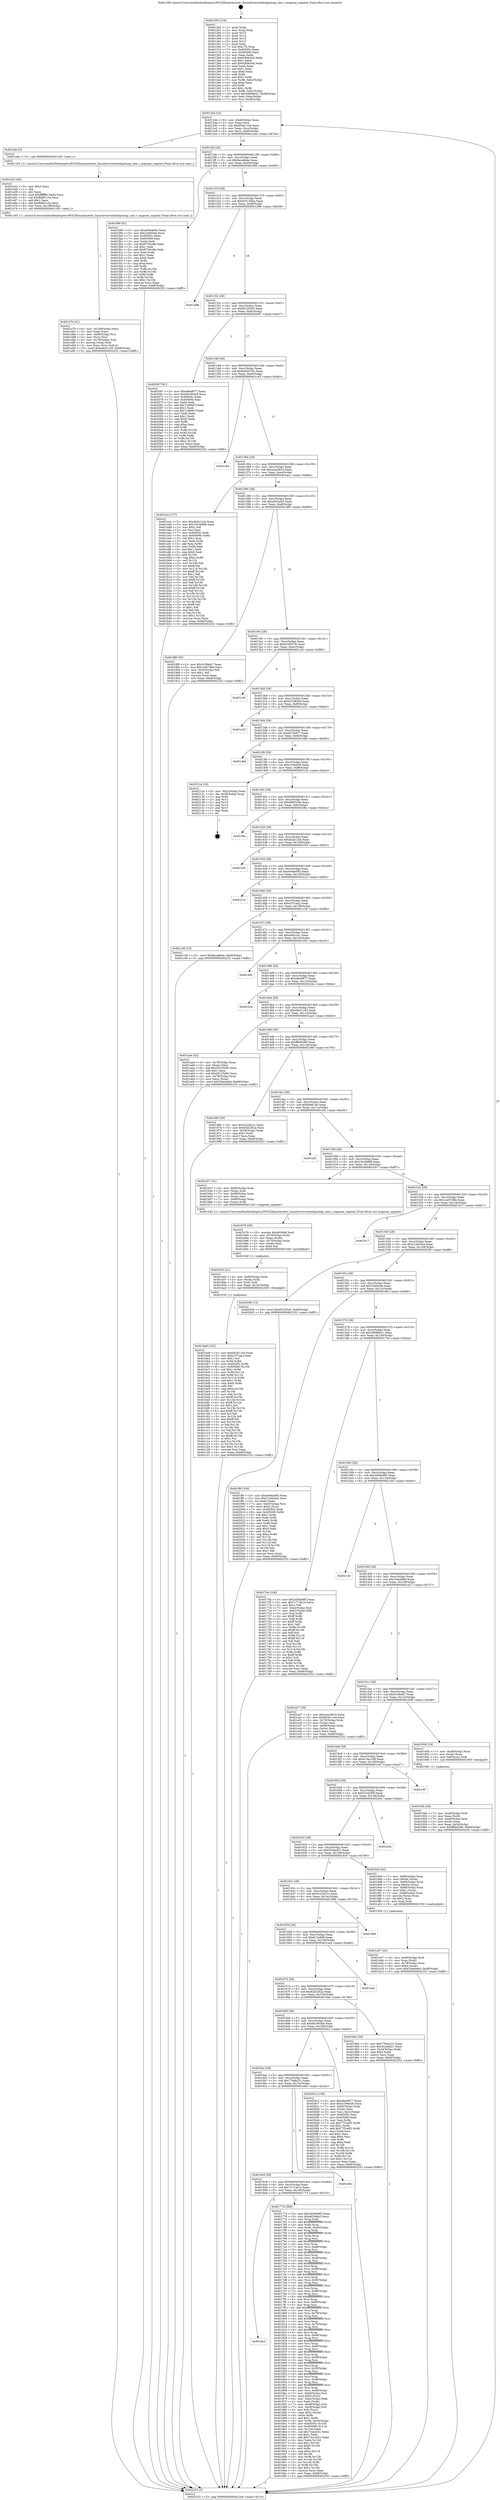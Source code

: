 digraph "0x401260" {
  label = "0x401260 (/mnt/c/Users/mathe/Desktop/tcc/POCII/binaries/extr_linuxdriversmtdchipsmap_ram.c_mapram_unpoint_Final-ollvm.out::main(0))"
  labelloc = "t"
  node[shape=record]

  Entry [label="",width=0.3,height=0.3,shape=circle,fillcolor=black,style=filled]
  "0x4012d4" [label="{
     0x4012d4 [32]\l
     | [instrs]\l
     &nbsp;&nbsp;0x4012d4 \<+6\>: mov -0xb8(%rbp),%eax\l
     &nbsp;&nbsp;0x4012da \<+2\>: mov %eax,%ecx\l
     &nbsp;&nbsp;0x4012dc \<+6\>: sub $0x854e11e9,%ecx\l
     &nbsp;&nbsp;0x4012e2 \<+6\>: mov %eax,-0xcc(%rbp)\l
     &nbsp;&nbsp;0x4012e8 \<+6\>: mov %ecx,-0xd0(%rbp)\l
     &nbsp;&nbsp;0x4012ee \<+6\>: je 0000000000401a4e \<main+0x7ee\>\l
  }"]
  "0x401a4e" [label="{
     0x401a4e [5]\l
     | [instrs]\l
     &nbsp;&nbsp;0x401a4e \<+5\>: call 0000000000401160 \<next_i\>\l
     | [calls]\l
     &nbsp;&nbsp;0x401160 \{1\} (/mnt/c/Users/mathe/Desktop/tcc/POCII/binaries/extr_linuxdriversmtdchipsmap_ram.c_mapram_unpoint_Final-ollvm.out::next_i)\l
  }"]
  "0x4012f4" [label="{
     0x4012f4 [28]\l
     | [instrs]\l
     &nbsp;&nbsp;0x4012f4 \<+5\>: jmp 00000000004012f9 \<main+0x99\>\l
     &nbsp;&nbsp;0x4012f9 \<+6\>: mov -0xcc(%rbp),%eax\l
     &nbsp;&nbsp;0x4012ff \<+5\>: sub $0x8aca8dee,%eax\l
     &nbsp;&nbsp;0x401304 \<+6\>: mov %eax,-0xd4(%rbp)\l
     &nbsp;&nbsp;0x40130a \<+6\>: je 0000000000401f99 \<main+0xd39\>\l
  }"]
  Exit [label="",width=0.3,height=0.3,shape=circle,fillcolor=black,style=filled,peripheries=2]
  "0x401f99" [label="{
     0x401f99 [91]\l
     | [instrs]\l
     &nbsp;&nbsp;0x401f99 \<+5\>: mov $0xe046a093,%eax\l
     &nbsp;&nbsp;0x401f9e \<+5\>: mov $0x234b0cfa,%ecx\l
     &nbsp;&nbsp;0x401fa3 \<+7\>: mov 0x40505c,%edx\l
     &nbsp;&nbsp;0x401faa \<+7\>: mov 0x405060,%esi\l
     &nbsp;&nbsp;0x401fb1 \<+2\>: mov %edx,%edi\l
     &nbsp;&nbsp;0x401fb3 \<+6\>: sub $0x8756cdfe,%edi\l
     &nbsp;&nbsp;0x401fb9 \<+3\>: sub $0x1,%edi\l
     &nbsp;&nbsp;0x401fbc \<+6\>: add $0x8756cdfe,%edi\l
     &nbsp;&nbsp;0x401fc2 \<+3\>: imul %edi,%edx\l
     &nbsp;&nbsp;0x401fc5 \<+3\>: and $0x1,%edx\l
     &nbsp;&nbsp;0x401fc8 \<+3\>: cmp $0x0,%edx\l
     &nbsp;&nbsp;0x401fcb \<+4\>: sete %r8b\l
     &nbsp;&nbsp;0x401fcf \<+3\>: cmp $0xa,%esi\l
     &nbsp;&nbsp;0x401fd2 \<+4\>: setl %r9b\l
     &nbsp;&nbsp;0x401fd6 \<+3\>: mov %r8b,%r10b\l
     &nbsp;&nbsp;0x401fd9 \<+3\>: and %r9b,%r10b\l
     &nbsp;&nbsp;0x401fdc \<+3\>: xor %r9b,%r8b\l
     &nbsp;&nbsp;0x401fdf \<+3\>: or %r8b,%r10b\l
     &nbsp;&nbsp;0x401fe2 \<+4\>: test $0x1,%r10b\l
     &nbsp;&nbsp;0x401fe6 \<+3\>: cmovne %ecx,%eax\l
     &nbsp;&nbsp;0x401fe9 \<+6\>: mov %eax,-0xb8(%rbp)\l
     &nbsp;&nbsp;0x401fef \<+5\>: jmp 0000000000402252 \<main+0xff2\>\l
  }"]
  "0x401310" [label="{
     0x401310 [28]\l
     | [instrs]\l
     &nbsp;&nbsp;0x401310 \<+5\>: jmp 0000000000401315 \<main+0xb5\>\l
     &nbsp;&nbsp;0x401315 \<+6\>: mov -0xcc(%rbp),%eax\l
     &nbsp;&nbsp;0x40131b \<+5\>: sub $0x935140ba,%eax\l
     &nbsp;&nbsp;0x401320 \<+6\>: mov %eax,-0xd8(%rbp)\l
     &nbsp;&nbsp;0x401326 \<+6\>: je 0000000000401d98 \<main+0xb38\>\l
  }"]
  "0x401ba8" [label="{
     0x401ba8 [142]\l
     | [instrs]\l
     &nbsp;&nbsp;0x401ba8 \<+5\>: mov $0xde2b12cb,%eax\l
     &nbsp;&nbsp;0x401bad \<+5\>: mov $0xe1f7caa2,%esi\l
     &nbsp;&nbsp;0x401bb2 \<+2\>: mov $0x1,%cl\l
     &nbsp;&nbsp;0x401bb4 \<+3\>: xor %r8d,%r8d\l
     &nbsp;&nbsp;0x401bb7 \<+8\>: mov 0x40505c,%r9d\l
     &nbsp;&nbsp;0x401bbf \<+8\>: mov 0x405060,%r10d\l
     &nbsp;&nbsp;0x401bc7 \<+4\>: sub $0x1,%r8d\l
     &nbsp;&nbsp;0x401bcb \<+3\>: mov %r9d,%r11d\l
     &nbsp;&nbsp;0x401bce \<+3\>: add %r8d,%r11d\l
     &nbsp;&nbsp;0x401bd1 \<+4\>: imul %r11d,%r9d\l
     &nbsp;&nbsp;0x401bd5 \<+4\>: and $0x1,%r9d\l
     &nbsp;&nbsp;0x401bd9 \<+4\>: cmp $0x0,%r9d\l
     &nbsp;&nbsp;0x401bdd \<+3\>: sete %bl\l
     &nbsp;&nbsp;0x401be0 \<+4\>: cmp $0xa,%r10d\l
     &nbsp;&nbsp;0x401be4 \<+4\>: setl %r14b\l
     &nbsp;&nbsp;0x401be8 \<+3\>: mov %bl,%r15b\l
     &nbsp;&nbsp;0x401beb \<+4\>: xor $0xff,%r15b\l
     &nbsp;&nbsp;0x401bef \<+3\>: mov %r14b,%r12b\l
     &nbsp;&nbsp;0x401bf2 \<+4\>: xor $0xff,%r12b\l
     &nbsp;&nbsp;0x401bf6 \<+3\>: xor $0x1,%cl\l
     &nbsp;&nbsp;0x401bf9 \<+3\>: mov %r15b,%r13b\l
     &nbsp;&nbsp;0x401bfc \<+4\>: and $0xff,%r13b\l
     &nbsp;&nbsp;0x401c00 \<+2\>: and %cl,%bl\l
     &nbsp;&nbsp;0x401c02 \<+3\>: mov %r12b,%dl\l
     &nbsp;&nbsp;0x401c05 \<+3\>: and $0xff,%dl\l
     &nbsp;&nbsp;0x401c08 \<+3\>: and %cl,%r14b\l
     &nbsp;&nbsp;0x401c0b \<+3\>: or %bl,%r13b\l
     &nbsp;&nbsp;0x401c0e \<+3\>: or %r14b,%dl\l
     &nbsp;&nbsp;0x401c11 \<+3\>: xor %dl,%r13b\l
     &nbsp;&nbsp;0x401c14 \<+3\>: or %r12b,%r15b\l
     &nbsp;&nbsp;0x401c17 \<+4\>: xor $0xff,%r15b\l
     &nbsp;&nbsp;0x401c1b \<+3\>: or $0x1,%cl\l
     &nbsp;&nbsp;0x401c1e \<+3\>: and %cl,%r15b\l
     &nbsp;&nbsp;0x401c21 \<+3\>: or %r15b,%r13b\l
     &nbsp;&nbsp;0x401c24 \<+4\>: test $0x1,%r13b\l
     &nbsp;&nbsp;0x401c28 \<+3\>: cmovne %esi,%eax\l
     &nbsp;&nbsp;0x401c2b \<+6\>: mov %eax,-0xb8(%rbp)\l
     &nbsp;&nbsp;0x401c31 \<+5\>: jmp 0000000000402252 \<main+0xff2\>\l
  }"]
  "0x401d98" [label="{
     0x401d98\l
  }", style=dashed]
  "0x40132c" [label="{
     0x40132c [28]\l
     | [instrs]\l
     &nbsp;&nbsp;0x40132c \<+5\>: jmp 0000000000401331 \<main+0xd1\>\l
     &nbsp;&nbsp;0x401331 \<+6\>: mov -0xcc(%rbp),%eax\l
     &nbsp;&nbsp;0x401337 \<+5\>: sub $0x951f25e5,%eax\l
     &nbsp;&nbsp;0x40133c \<+6\>: mov %eax,-0xdc(%rbp)\l
     &nbsp;&nbsp;0x401342 \<+6\>: je 0000000000402067 \<main+0xe07\>\l
  }"]
  "0x401b93" [label="{
     0x401b93 [21]\l
     | [instrs]\l
     &nbsp;&nbsp;0x401b93 \<+4\>: mov -0x80(%rbp),%rdx\l
     &nbsp;&nbsp;0x401b97 \<+3\>: mov (%rdx),%rdx\l
     &nbsp;&nbsp;0x401b9a \<+3\>: mov %rdx,%rdi\l
     &nbsp;&nbsp;0x401b9d \<+6\>: mov %eax,-0x16c(%rbp)\l
     &nbsp;&nbsp;0x401ba3 \<+5\>: call 0000000000401030 \<free@plt\>\l
     | [calls]\l
     &nbsp;&nbsp;0x401030 \{1\} (unknown)\l
  }"]
  "0x402067" [label="{
     0x402067 [91]\l
     | [instrs]\l
     &nbsp;&nbsp;0x402067 \<+5\>: mov $0xe8e4f677,%eax\l
     &nbsp;&nbsp;0x40206c \<+5\>: mov $0x6d1963e9,%ecx\l
     &nbsp;&nbsp;0x402071 \<+7\>: mov 0x40505c,%edx\l
     &nbsp;&nbsp;0x402078 \<+7\>: mov 0x405060,%esi\l
     &nbsp;&nbsp;0x40207f \<+2\>: mov %edx,%edi\l
     &nbsp;&nbsp;0x402081 \<+6\>: add $0x1296f47f,%edi\l
     &nbsp;&nbsp;0x402087 \<+3\>: sub $0x1,%edi\l
     &nbsp;&nbsp;0x40208a \<+6\>: sub $0x1296f47f,%edi\l
     &nbsp;&nbsp;0x402090 \<+3\>: imul %edi,%edx\l
     &nbsp;&nbsp;0x402093 \<+3\>: and $0x1,%edx\l
     &nbsp;&nbsp;0x402096 \<+3\>: cmp $0x0,%edx\l
     &nbsp;&nbsp;0x402099 \<+4\>: sete %r8b\l
     &nbsp;&nbsp;0x40209d \<+3\>: cmp $0xa,%esi\l
     &nbsp;&nbsp;0x4020a0 \<+4\>: setl %r9b\l
     &nbsp;&nbsp;0x4020a4 \<+3\>: mov %r8b,%r10b\l
     &nbsp;&nbsp;0x4020a7 \<+3\>: and %r9b,%r10b\l
     &nbsp;&nbsp;0x4020aa \<+3\>: xor %r9b,%r8b\l
     &nbsp;&nbsp;0x4020ad \<+3\>: or %r8b,%r10b\l
     &nbsp;&nbsp;0x4020b0 \<+4\>: test $0x1,%r10b\l
     &nbsp;&nbsp;0x4020b4 \<+3\>: cmovne %ecx,%eax\l
     &nbsp;&nbsp;0x4020b7 \<+6\>: mov %eax,-0xb8(%rbp)\l
     &nbsp;&nbsp;0x4020bd \<+5\>: jmp 0000000000402252 \<main+0xff2\>\l
  }"]
  "0x401348" [label="{
     0x401348 [28]\l
     | [instrs]\l
     &nbsp;&nbsp;0x401348 \<+5\>: jmp 000000000040134d \<main+0xed\>\l
     &nbsp;&nbsp;0x40134d \<+6\>: mov -0xcc(%rbp),%eax\l
     &nbsp;&nbsp;0x401353 \<+5\>: sub $0x9a5057bc,%eax\l
     &nbsp;&nbsp;0x401358 \<+6\>: mov %eax,-0xe0(%rbp)\l
     &nbsp;&nbsp;0x40135e \<+6\>: je 0000000000401c45 \<main+0x9e5\>\l
  }"]
  "0x401b76" [label="{
     0x401b76 [29]\l
     | [instrs]\l
     &nbsp;&nbsp;0x401b76 \<+10\>: movabs $0x4030d6,%rdi\l
     &nbsp;&nbsp;0x401b80 \<+4\>: mov -0x70(%rbp),%rdx\l
     &nbsp;&nbsp;0x401b84 \<+2\>: mov %eax,(%rdx)\l
     &nbsp;&nbsp;0x401b86 \<+4\>: mov -0x70(%rbp),%rdx\l
     &nbsp;&nbsp;0x401b8a \<+2\>: mov (%rdx),%esi\l
     &nbsp;&nbsp;0x401b8c \<+2\>: mov $0x0,%al\l
     &nbsp;&nbsp;0x401b8e \<+5\>: call 0000000000401040 \<printf@plt\>\l
     | [calls]\l
     &nbsp;&nbsp;0x401040 \{1\} (unknown)\l
  }"]
  "0x401c45" [label="{
     0x401c45\l
  }", style=dashed]
  "0x401364" [label="{
     0x401364 [28]\l
     | [instrs]\l
     &nbsp;&nbsp;0x401364 \<+5\>: jmp 0000000000401369 \<main+0x109\>\l
     &nbsp;&nbsp;0x401369 \<+6\>: mov -0xcc(%rbp),%eax\l
     &nbsp;&nbsp;0x40136f \<+5\>: sub $0xacaa3624,%eax\l
     &nbsp;&nbsp;0x401374 \<+6\>: mov %eax,-0xe4(%rbp)\l
     &nbsp;&nbsp;0x40137a \<+6\>: je 0000000000401ace \<main+0x86e\>\l
  }"]
  "0x401a7b" [label="{
     0x401a7b [41]\l
     | [instrs]\l
     &nbsp;&nbsp;0x401a7b \<+6\>: mov -0x168(%rbp),%ecx\l
     &nbsp;&nbsp;0x401a81 \<+3\>: imul %eax,%ecx\l
     &nbsp;&nbsp;0x401a84 \<+4\>: mov -0x80(%rbp),%rsi\l
     &nbsp;&nbsp;0x401a88 \<+3\>: mov (%rsi),%rsi\l
     &nbsp;&nbsp;0x401a8b \<+4\>: mov -0x78(%rbp),%rdi\l
     &nbsp;&nbsp;0x401a8f \<+3\>: movslq (%rdi),%rdi\l
     &nbsp;&nbsp;0x401a92 \<+3\>: mov %ecx,(%rsi,%rdi,4)\l
     &nbsp;&nbsp;0x401a95 \<+10\>: movl $0xe9e51165,-0xb8(%rbp)\l
     &nbsp;&nbsp;0x401a9f \<+5\>: jmp 0000000000402252 \<main+0xff2\>\l
  }"]
  "0x401ace" [label="{
     0x401ace [137]\l
     | [instrs]\l
     &nbsp;&nbsp;0x401ace \<+5\>: mov $0xde2b12cb,%eax\l
     &nbsp;&nbsp;0x401ad3 \<+5\>: mov $0x19c36688,%ecx\l
     &nbsp;&nbsp;0x401ad8 \<+2\>: mov $0x1,%dl\l
     &nbsp;&nbsp;0x401ada \<+2\>: xor %esi,%esi\l
     &nbsp;&nbsp;0x401adc \<+7\>: mov 0x40505c,%edi\l
     &nbsp;&nbsp;0x401ae3 \<+8\>: mov 0x405060,%r8d\l
     &nbsp;&nbsp;0x401aeb \<+3\>: sub $0x1,%esi\l
     &nbsp;&nbsp;0x401aee \<+3\>: mov %edi,%r9d\l
     &nbsp;&nbsp;0x401af1 \<+3\>: add %esi,%r9d\l
     &nbsp;&nbsp;0x401af4 \<+4\>: imul %r9d,%edi\l
     &nbsp;&nbsp;0x401af8 \<+3\>: and $0x1,%edi\l
     &nbsp;&nbsp;0x401afb \<+3\>: cmp $0x0,%edi\l
     &nbsp;&nbsp;0x401afe \<+4\>: sete %r10b\l
     &nbsp;&nbsp;0x401b02 \<+4\>: cmp $0xa,%r8d\l
     &nbsp;&nbsp;0x401b06 \<+4\>: setl %r11b\l
     &nbsp;&nbsp;0x401b0a \<+3\>: mov %r10b,%bl\l
     &nbsp;&nbsp;0x401b0d \<+3\>: xor $0xff,%bl\l
     &nbsp;&nbsp;0x401b10 \<+3\>: mov %r11b,%r14b\l
     &nbsp;&nbsp;0x401b13 \<+4\>: xor $0xff,%r14b\l
     &nbsp;&nbsp;0x401b17 \<+3\>: xor $0x1,%dl\l
     &nbsp;&nbsp;0x401b1a \<+3\>: mov %bl,%r15b\l
     &nbsp;&nbsp;0x401b1d \<+4\>: and $0xff,%r15b\l
     &nbsp;&nbsp;0x401b21 \<+3\>: and %dl,%r10b\l
     &nbsp;&nbsp;0x401b24 \<+3\>: mov %r14b,%r12b\l
     &nbsp;&nbsp;0x401b27 \<+4\>: and $0xff,%r12b\l
     &nbsp;&nbsp;0x401b2b \<+3\>: and %dl,%r11b\l
     &nbsp;&nbsp;0x401b2e \<+3\>: or %r10b,%r15b\l
     &nbsp;&nbsp;0x401b31 \<+3\>: or %r11b,%r12b\l
     &nbsp;&nbsp;0x401b34 \<+3\>: xor %r12b,%r15b\l
     &nbsp;&nbsp;0x401b37 \<+3\>: or %r14b,%bl\l
     &nbsp;&nbsp;0x401b3a \<+3\>: xor $0xff,%bl\l
     &nbsp;&nbsp;0x401b3d \<+3\>: or $0x1,%dl\l
     &nbsp;&nbsp;0x401b40 \<+2\>: and %dl,%bl\l
     &nbsp;&nbsp;0x401b42 \<+3\>: or %bl,%r15b\l
     &nbsp;&nbsp;0x401b45 \<+4\>: test $0x1,%r15b\l
     &nbsp;&nbsp;0x401b49 \<+3\>: cmovne %ecx,%eax\l
     &nbsp;&nbsp;0x401b4c \<+6\>: mov %eax,-0xb8(%rbp)\l
     &nbsp;&nbsp;0x401b52 \<+5\>: jmp 0000000000402252 \<main+0xff2\>\l
  }"]
  "0x401380" [label="{
     0x401380 [28]\l
     | [instrs]\l
     &nbsp;&nbsp;0x401380 \<+5\>: jmp 0000000000401385 \<main+0x125\>\l
     &nbsp;&nbsp;0x401385 \<+6\>: mov -0xcc(%rbp),%eax\l
     &nbsp;&nbsp;0x40138b \<+5\>: sub $0xad33afa3,%eax\l
     &nbsp;&nbsp;0x401390 \<+6\>: mov %eax,-0xe8(%rbp)\l
     &nbsp;&nbsp;0x401396 \<+6\>: je 00000000004018f9 \<main+0x699\>\l
  }"]
  "0x401a53" [label="{
     0x401a53 [40]\l
     | [instrs]\l
     &nbsp;&nbsp;0x401a53 \<+5\>: mov $0x2,%ecx\l
     &nbsp;&nbsp;0x401a58 \<+1\>: cltd\l
     &nbsp;&nbsp;0x401a59 \<+2\>: idiv %ecx\l
     &nbsp;&nbsp;0x401a5b \<+6\>: imul $0xfffffffe,%edx,%ecx\l
     &nbsp;&nbsp;0x401a61 \<+6\>: sub $0xfb891c3a,%ecx\l
     &nbsp;&nbsp;0x401a67 \<+3\>: add $0x1,%ecx\l
     &nbsp;&nbsp;0x401a6a \<+6\>: add $0xfb891c3a,%ecx\l
     &nbsp;&nbsp;0x401a70 \<+6\>: mov %ecx,-0x168(%rbp)\l
     &nbsp;&nbsp;0x401a76 \<+5\>: call 0000000000401160 \<next_i\>\l
     | [calls]\l
     &nbsp;&nbsp;0x401160 \{1\} (/mnt/c/Users/mathe/Desktop/tcc/POCII/binaries/extr_linuxdriversmtdchipsmap_ram.c_mapram_unpoint_Final-ollvm.out::next_i)\l
  }"]
  "0x4018f9" [label="{
     0x4018f9 [30]\l
     | [instrs]\l
     &nbsp;&nbsp;0x4018f9 \<+5\>: mov $0x3c36efe7,%eax\l
     &nbsp;&nbsp;0x4018fe \<+5\>: mov $0x1cd57d8a,%ecx\l
     &nbsp;&nbsp;0x401903 \<+3\>: mov -0x35(%rbp),%dl\l
     &nbsp;&nbsp;0x401906 \<+3\>: test $0x1,%dl\l
     &nbsp;&nbsp;0x401909 \<+3\>: cmovne %ecx,%eax\l
     &nbsp;&nbsp;0x40190c \<+6\>: mov %eax,-0xb8(%rbp)\l
     &nbsp;&nbsp;0x401912 \<+5\>: jmp 0000000000402252 \<main+0xff2\>\l
  }"]
  "0x40139c" [label="{
     0x40139c [28]\l
     | [instrs]\l
     &nbsp;&nbsp;0x40139c \<+5\>: jmp 00000000004013a1 \<main+0x141\>\l
     &nbsp;&nbsp;0x4013a1 \<+6\>: mov -0xcc(%rbp),%eax\l
     &nbsp;&nbsp;0x4013a7 \<+5\>: sub $0xb2d501f5,%eax\l
     &nbsp;&nbsp;0x4013ac \<+6\>: mov %eax,-0xec(%rbp)\l
     &nbsp;&nbsp;0x4013b2 \<+6\>: je 00000000004021e5 \<main+0xf85\>\l
  }"]
  "0x401a07" [label="{
     0x401a07 [32]\l
     | [instrs]\l
     &nbsp;&nbsp;0x401a07 \<+4\>: mov -0x80(%rbp),%rdi\l
     &nbsp;&nbsp;0x401a0b \<+3\>: mov %rax,(%rdi)\l
     &nbsp;&nbsp;0x401a0e \<+4\>: mov -0x78(%rbp),%rax\l
     &nbsp;&nbsp;0x401a12 \<+6\>: movl $0x0,(%rax)\l
     &nbsp;&nbsp;0x401a18 \<+10\>: movl $0x33eede6d,-0xb8(%rbp)\l
     &nbsp;&nbsp;0x401a22 \<+5\>: jmp 0000000000402252 \<main+0xff2\>\l
  }"]
  "0x4021e5" [label="{
     0x4021e5\l
  }", style=dashed]
  "0x4013b8" [label="{
     0x4013b8 [28]\l
     | [instrs]\l
     &nbsp;&nbsp;0x4013b8 \<+5\>: jmp 00000000004013bd \<main+0x15d\>\l
     &nbsp;&nbsp;0x4013bd \<+6\>: mov -0xcc(%rbp),%eax\l
     &nbsp;&nbsp;0x4013c3 \<+5\>: sub $0xb31963e9,%eax\l
     &nbsp;&nbsp;0x4013c8 \<+6\>: mov %eax,-0xf0(%rbp)\l
     &nbsp;&nbsp;0x4013ce \<+6\>: je 0000000000401e33 \<main+0xbd3\>\l
  }"]
  "0x40194b" [label="{
     0x40194b [36]\l
     | [instrs]\l
     &nbsp;&nbsp;0x40194b \<+7\>: mov -0xa0(%rbp),%rdi\l
     &nbsp;&nbsp;0x401952 \<+2\>: mov %eax,(%rdi)\l
     &nbsp;&nbsp;0x401954 \<+7\>: mov -0xa0(%rbp),%rdi\l
     &nbsp;&nbsp;0x40195b \<+2\>: mov (%rdi),%eax\l
     &nbsp;&nbsp;0x40195d \<+3\>: mov %eax,-0x34(%rbp)\l
     &nbsp;&nbsp;0x401960 \<+10\>: movl $0xffbb6280,-0xb8(%rbp)\l
     &nbsp;&nbsp;0x40196a \<+5\>: jmp 0000000000402252 \<main+0xff2\>\l
  }"]
  "0x401e33" [label="{
     0x401e33\l
  }", style=dashed]
  "0x4013d4" [label="{
     0x4013d4 [28]\l
     | [instrs]\l
     &nbsp;&nbsp;0x4013d4 \<+5\>: jmp 00000000004013d9 \<main+0x179\>\l
     &nbsp;&nbsp;0x4013d9 \<+6\>: mov -0xcc(%rbp),%eax\l
     &nbsp;&nbsp;0x4013df \<+5\>: sub $0xbf12b917,%eax\l
     &nbsp;&nbsp;0x4013e4 \<+6\>: mov %eax,-0xf4(%rbp)\l
     &nbsp;&nbsp;0x4013ea \<+6\>: je 0000000000401db6 \<main+0xb56\>\l
  }"]
  "0x4016e4" [label="{
     0x4016e4\l
  }", style=dashed]
  "0x401db6" [label="{
     0x401db6\l
  }", style=dashed]
  "0x4013f0" [label="{
     0x4013f0 [28]\l
     | [instrs]\l
     &nbsp;&nbsp;0x4013f0 \<+5\>: jmp 00000000004013f5 \<main+0x195\>\l
     &nbsp;&nbsp;0x4013f5 \<+6\>: mov -0xcc(%rbp),%eax\l
     &nbsp;&nbsp;0x4013fb \<+5\>: sub $0xcc39e436,%eax\l
     &nbsp;&nbsp;0x401400 \<+6\>: mov %eax,-0xf8(%rbp)\l
     &nbsp;&nbsp;0x401406 \<+6\>: je 000000000040212e \<main+0xece\>\l
  }"]
  "0x401774" [label="{
     0x401774 [389]\l
     | [instrs]\l
     &nbsp;&nbsp;0x401774 \<+5\>: mov $0x2d38a995,%eax\l
     &nbsp;&nbsp;0x401779 \<+5\>: mov $0xad33afa3,%ecx\l
     &nbsp;&nbsp;0x40177e \<+3\>: mov %rsp,%rdx\l
     &nbsp;&nbsp;0x401781 \<+4\>: add $0xfffffffffffffff0,%rdx\l
     &nbsp;&nbsp;0x401785 \<+3\>: mov %rdx,%rsp\l
     &nbsp;&nbsp;0x401788 \<+7\>: mov %rdx,-0xb0(%rbp)\l
     &nbsp;&nbsp;0x40178f \<+3\>: mov %rsp,%rdx\l
     &nbsp;&nbsp;0x401792 \<+4\>: add $0xfffffffffffffff0,%rdx\l
     &nbsp;&nbsp;0x401796 \<+3\>: mov %rdx,%rsp\l
     &nbsp;&nbsp;0x401799 \<+3\>: mov %rsp,%rsi\l
     &nbsp;&nbsp;0x40179c \<+4\>: add $0xfffffffffffffff0,%rsi\l
     &nbsp;&nbsp;0x4017a0 \<+3\>: mov %rsi,%rsp\l
     &nbsp;&nbsp;0x4017a3 \<+7\>: mov %rsi,-0xa8(%rbp)\l
     &nbsp;&nbsp;0x4017aa \<+3\>: mov %rsp,%rsi\l
     &nbsp;&nbsp;0x4017ad \<+4\>: add $0xfffffffffffffff0,%rsi\l
     &nbsp;&nbsp;0x4017b1 \<+3\>: mov %rsi,%rsp\l
     &nbsp;&nbsp;0x4017b4 \<+7\>: mov %rsi,-0xa0(%rbp)\l
     &nbsp;&nbsp;0x4017bb \<+3\>: mov %rsp,%rsi\l
     &nbsp;&nbsp;0x4017be \<+4\>: add $0xfffffffffffffff0,%rsi\l
     &nbsp;&nbsp;0x4017c2 \<+3\>: mov %rsi,%rsp\l
     &nbsp;&nbsp;0x4017c5 \<+7\>: mov %rsi,-0x98(%rbp)\l
     &nbsp;&nbsp;0x4017cc \<+3\>: mov %rsp,%rsi\l
     &nbsp;&nbsp;0x4017cf \<+4\>: add $0xfffffffffffffff0,%rsi\l
     &nbsp;&nbsp;0x4017d3 \<+3\>: mov %rsi,%rsp\l
     &nbsp;&nbsp;0x4017d6 \<+7\>: mov %rsi,-0x90(%rbp)\l
     &nbsp;&nbsp;0x4017dd \<+3\>: mov %rsp,%rsi\l
     &nbsp;&nbsp;0x4017e0 \<+4\>: add $0xfffffffffffffff0,%rsi\l
     &nbsp;&nbsp;0x4017e4 \<+3\>: mov %rsi,%rsp\l
     &nbsp;&nbsp;0x4017e7 \<+7\>: mov %rsi,-0x88(%rbp)\l
     &nbsp;&nbsp;0x4017ee \<+3\>: mov %rsp,%rsi\l
     &nbsp;&nbsp;0x4017f1 \<+4\>: add $0xfffffffffffffff0,%rsi\l
     &nbsp;&nbsp;0x4017f5 \<+3\>: mov %rsi,%rsp\l
     &nbsp;&nbsp;0x4017f8 \<+4\>: mov %rsi,-0x80(%rbp)\l
     &nbsp;&nbsp;0x4017fc \<+3\>: mov %rsp,%rsi\l
     &nbsp;&nbsp;0x4017ff \<+4\>: add $0xfffffffffffffff0,%rsi\l
     &nbsp;&nbsp;0x401803 \<+3\>: mov %rsi,%rsp\l
     &nbsp;&nbsp;0x401806 \<+4\>: mov %rsi,-0x78(%rbp)\l
     &nbsp;&nbsp;0x40180a \<+3\>: mov %rsp,%rsi\l
     &nbsp;&nbsp;0x40180d \<+4\>: add $0xfffffffffffffff0,%rsi\l
     &nbsp;&nbsp;0x401811 \<+3\>: mov %rsi,%rsp\l
     &nbsp;&nbsp;0x401814 \<+4\>: mov %rsi,-0x70(%rbp)\l
     &nbsp;&nbsp;0x401818 \<+3\>: mov %rsp,%rsi\l
     &nbsp;&nbsp;0x40181b \<+4\>: add $0xfffffffffffffff0,%rsi\l
     &nbsp;&nbsp;0x40181f \<+3\>: mov %rsi,%rsp\l
     &nbsp;&nbsp;0x401822 \<+4\>: mov %rsi,-0x68(%rbp)\l
     &nbsp;&nbsp;0x401826 \<+3\>: mov %rsp,%rsi\l
     &nbsp;&nbsp;0x401829 \<+4\>: add $0xfffffffffffffff0,%rsi\l
     &nbsp;&nbsp;0x40182d \<+3\>: mov %rsi,%rsp\l
     &nbsp;&nbsp;0x401830 \<+4\>: mov %rsi,-0x60(%rbp)\l
     &nbsp;&nbsp;0x401834 \<+3\>: mov %rsp,%rsi\l
     &nbsp;&nbsp;0x401837 \<+4\>: add $0xfffffffffffffff0,%rsi\l
     &nbsp;&nbsp;0x40183b \<+3\>: mov %rsi,%rsp\l
     &nbsp;&nbsp;0x40183e \<+4\>: mov %rsi,-0x58(%rbp)\l
     &nbsp;&nbsp;0x401842 \<+3\>: mov %rsp,%rsi\l
     &nbsp;&nbsp;0x401845 \<+4\>: add $0xfffffffffffffff0,%rsi\l
     &nbsp;&nbsp;0x401849 \<+3\>: mov %rsi,%rsp\l
     &nbsp;&nbsp;0x40184c \<+4\>: mov %rsi,-0x50(%rbp)\l
     &nbsp;&nbsp;0x401850 \<+3\>: mov %rsp,%rsi\l
     &nbsp;&nbsp;0x401853 \<+4\>: add $0xfffffffffffffff0,%rsi\l
     &nbsp;&nbsp;0x401857 \<+3\>: mov %rsi,%rsp\l
     &nbsp;&nbsp;0x40185a \<+4\>: mov %rsi,-0x48(%rbp)\l
     &nbsp;&nbsp;0x40185e \<+3\>: mov %rsp,%rsi\l
     &nbsp;&nbsp;0x401861 \<+4\>: add $0xfffffffffffffff0,%rsi\l
     &nbsp;&nbsp;0x401865 \<+3\>: mov %rsi,%rsp\l
     &nbsp;&nbsp;0x401868 \<+4\>: mov %rsi,-0x40(%rbp)\l
     &nbsp;&nbsp;0x40186c \<+7\>: mov -0xb0(%rbp),%rsi\l
     &nbsp;&nbsp;0x401873 \<+6\>: movl $0x0,(%rsi)\l
     &nbsp;&nbsp;0x401879 \<+6\>: mov -0xbc(%rbp),%edi\l
     &nbsp;&nbsp;0x40187f \<+2\>: mov %edi,(%rdx)\l
     &nbsp;&nbsp;0x401881 \<+7\>: mov -0xa8(%rbp),%rsi\l
     &nbsp;&nbsp;0x401888 \<+7\>: mov -0xc8(%rbp),%r8\l
     &nbsp;&nbsp;0x40188f \<+3\>: mov %r8,(%rsi)\l
     &nbsp;&nbsp;0x401892 \<+3\>: cmpl $0x2,(%rdx)\l
     &nbsp;&nbsp;0x401895 \<+4\>: setne %r9b\l
     &nbsp;&nbsp;0x401899 \<+4\>: and $0x1,%r9b\l
     &nbsp;&nbsp;0x40189d \<+4\>: mov %r9b,-0x35(%rbp)\l
     &nbsp;&nbsp;0x4018a1 \<+8\>: mov 0x40505c,%r10d\l
     &nbsp;&nbsp;0x4018a9 \<+8\>: mov 0x405060,%r11d\l
     &nbsp;&nbsp;0x4018b1 \<+3\>: mov %r10d,%ebx\l
     &nbsp;&nbsp;0x4018b4 \<+6\>: sub $0x73ce2e51,%ebx\l
     &nbsp;&nbsp;0x4018ba \<+3\>: sub $0x1,%ebx\l
     &nbsp;&nbsp;0x4018bd \<+6\>: add $0x73ce2e51,%ebx\l
     &nbsp;&nbsp;0x4018c3 \<+4\>: imul %ebx,%r10d\l
     &nbsp;&nbsp;0x4018c7 \<+4\>: and $0x1,%r10d\l
     &nbsp;&nbsp;0x4018cb \<+4\>: cmp $0x0,%r10d\l
     &nbsp;&nbsp;0x4018cf \<+4\>: sete %r9b\l
     &nbsp;&nbsp;0x4018d3 \<+4\>: cmp $0xa,%r11d\l
     &nbsp;&nbsp;0x4018d7 \<+4\>: setl %r14b\l
     &nbsp;&nbsp;0x4018db \<+3\>: mov %r9b,%r15b\l
     &nbsp;&nbsp;0x4018de \<+3\>: and %r14b,%r15b\l
     &nbsp;&nbsp;0x4018e1 \<+3\>: xor %r14b,%r9b\l
     &nbsp;&nbsp;0x4018e4 \<+3\>: or %r9b,%r15b\l
     &nbsp;&nbsp;0x4018e7 \<+4\>: test $0x1,%r15b\l
     &nbsp;&nbsp;0x4018eb \<+3\>: cmovne %ecx,%eax\l
     &nbsp;&nbsp;0x4018ee \<+6\>: mov %eax,-0xb8(%rbp)\l
     &nbsp;&nbsp;0x4018f4 \<+5\>: jmp 0000000000402252 \<main+0xff2\>\l
  }"]
  "0x40212e" [label="{
     0x40212e [18]\l
     | [instrs]\l
     &nbsp;&nbsp;0x40212e \<+3\>: mov -0x2c(%rbp),%eax\l
     &nbsp;&nbsp;0x402131 \<+4\>: lea -0x28(%rbp),%rsp\l
     &nbsp;&nbsp;0x402135 \<+1\>: pop %rbx\l
     &nbsp;&nbsp;0x402136 \<+2\>: pop %r12\l
     &nbsp;&nbsp;0x402138 \<+2\>: pop %r13\l
     &nbsp;&nbsp;0x40213a \<+2\>: pop %r14\l
     &nbsp;&nbsp;0x40213c \<+2\>: pop %r15\l
     &nbsp;&nbsp;0x40213e \<+1\>: pop %rbp\l
     &nbsp;&nbsp;0x40213f \<+1\>: ret\l
  }"]
  "0x40140c" [label="{
     0x40140c [28]\l
     | [instrs]\l
     &nbsp;&nbsp;0x40140c \<+5\>: jmp 0000000000401411 \<main+0x1b1\>\l
     &nbsp;&nbsp;0x401411 \<+6\>: mov -0xcc(%rbp),%eax\l
     &nbsp;&nbsp;0x401417 \<+5\>: sub $0xd0f0354e,%eax\l
     &nbsp;&nbsp;0x40141c \<+6\>: mov %eax,-0xfc(%rbp)\l
     &nbsp;&nbsp;0x401422 \<+6\>: je 0000000000401f8a \<main+0xd2a\>\l
  }"]
  "0x4016c8" [label="{
     0x4016c8 [28]\l
     | [instrs]\l
     &nbsp;&nbsp;0x4016c8 \<+5\>: jmp 00000000004016cd \<main+0x46d\>\l
     &nbsp;&nbsp;0x4016cd \<+6\>: mov -0xcc(%rbp),%eax\l
     &nbsp;&nbsp;0x4016d3 \<+5\>: sub $0x7c714e14,%eax\l
     &nbsp;&nbsp;0x4016d8 \<+6\>: mov %eax,-0x160(%rbp)\l
     &nbsp;&nbsp;0x4016de \<+6\>: je 0000000000401774 \<main+0x514\>\l
  }"]
  "0x401f8a" [label="{
     0x401f8a\l
  }", style=dashed]
  "0x401428" [label="{
     0x401428 [28]\l
     | [instrs]\l
     &nbsp;&nbsp;0x401428 \<+5\>: jmp 000000000040142d \<main+0x1cd\>\l
     &nbsp;&nbsp;0x40142d \<+6\>: mov -0xcc(%rbp),%eax\l
     &nbsp;&nbsp;0x401433 \<+5\>: sub $0xde2b12cb,%eax\l
     &nbsp;&nbsp;0x401438 \<+6\>: mov %eax,-0x100(%rbp)\l
     &nbsp;&nbsp;0x40143e \<+6\>: je 0000000000402185 \<main+0xf25\>\l
  }"]
  "0x401e8d" [label="{
     0x401e8d\l
  }", style=dashed]
  "0x402185" [label="{
     0x402185\l
  }", style=dashed]
  "0x401444" [label="{
     0x401444 [28]\l
     | [instrs]\l
     &nbsp;&nbsp;0x401444 \<+5\>: jmp 0000000000401449 \<main+0x1e9\>\l
     &nbsp;&nbsp;0x401449 \<+6\>: mov -0xcc(%rbp),%eax\l
     &nbsp;&nbsp;0x40144f \<+5\>: sub $0xe046a093,%eax\l
     &nbsp;&nbsp;0x401454 \<+6\>: mov %eax,-0x104(%rbp)\l
     &nbsp;&nbsp;0x40145a \<+6\>: je 000000000040221e \<main+0xfbe\>\l
  }"]
  "0x4016ac" [label="{
     0x4016ac [28]\l
     | [instrs]\l
     &nbsp;&nbsp;0x4016ac \<+5\>: jmp 00000000004016b1 \<main+0x451\>\l
     &nbsp;&nbsp;0x4016b1 \<+6\>: mov -0xcc(%rbp),%eax\l
     &nbsp;&nbsp;0x4016b7 \<+5\>: sub $0x776eb231,%eax\l
     &nbsp;&nbsp;0x4016bc \<+6\>: mov %eax,-0x15c(%rbp)\l
     &nbsp;&nbsp;0x4016c2 \<+6\>: je 0000000000401e8d \<main+0xc2d\>\l
  }"]
  "0x40221e" [label="{
     0x40221e\l
  }", style=dashed]
  "0x401460" [label="{
     0x401460 [28]\l
     | [instrs]\l
     &nbsp;&nbsp;0x401460 \<+5\>: jmp 0000000000401465 \<main+0x205\>\l
     &nbsp;&nbsp;0x401465 \<+6\>: mov -0xcc(%rbp),%eax\l
     &nbsp;&nbsp;0x40146b \<+5\>: sub $0xe1f7caa2,%eax\l
     &nbsp;&nbsp;0x401470 \<+6\>: mov %eax,-0x108(%rbp)\l
     &nbsp;&nbsp;0x401476 \<+6\>: je 0000000000401c36 \<main+0x9d6\>\l
  }"]
  "0x4020c2" [label="{
     0x4020c2 [108]\l
     | [instrs]\l
     &nbsp;&nbsp;0x4020c2 \<+5\>: mov $0xe8e4f677,%eax\l
     &nbsp;&nbsp;0x4020c7 \<+5\>: mov $0xcc39e436,%ecx\l
     &nbsp;&nbsp;0x4020cc \<+7\>: mov -0xb0(%rbp),%rdx\l
     &nbsp;&nbsp;0x4020d3 \<+2\>: mov (%rdx),%esi\l
     &nbsp;&nbsp;0x4020d5 \<+3\>: mov %esi,-0x2c(%rbp)\l
     &nbsp;&nbsp;0x4020d8 \<+7\>: mov 0x40505c,%esi\l
     &nbsp;&nbsp;0x4020df \<+7\>: mov 0x405060,%edi\l
     &nbsp;&nbsp;0x4020e6 \<+3\>: mov %esi,%r8d\l
     &nbsp;&nbsp;0x4020e9 \<+7\>: sub $0x77f1a0f2,%r8d\l
     &nbsp;&nbsp;0x4020f0 \<+4\>: sub $0x1,%r8d\l
     &nbsp;&nbsp;0x4020f4 \<+7\>: add $0x77f1a0f2,%r8d\l
     &nbsp;&nbsp;0x4020fb \<+4\>: imul %r8d,%esi\l
     &nbsp;&nbsp;0x4020ff \<+3\>: and $0x1,%esi\l
     &nbsp;&nbsp;0x402102 \<+3\>: cmp $0x0,%esi\l
     &nbsp;&nbsp;0x402105 \<+4\>: sete %r9b\l
     &nbsp;&nbsp;0x402109 \<+3\>: cmp $0xa,%edi\l
     &nbsp;&nbsp;0x40210c \<+4\>: setl %r10b\l
     &nbsp;&nbsp;0x402110 \<+3\>: mov %r9b,%r11b\l
     &nbsp;&nbsp;0x402113 \<+3\>: and %r10b,%r11b\l
     &nbsp;&nbsp;0x402116 \<+3\>: xor %r10b,%r9b\l
     &nbsp;&nbsp;0x402119 \<+3\>: or %r9b,%r11b\l
     &nbsp;&nbsp;0x40211c \<+4\>: test $0x1,%r11b\l
     &nbsp;&nbsp;0x402120 \<+3\>: cmovne %ecx,%eax\l
     &nbsp;&nbsp;0x402123 \<+6\>: mov %eax,-0xb8(%rbp)\l
     &nbsp;&nbsp;0x402129 \<+5\>: jmp 0000000000402252 \<main+0xff2\>\l
  }"]
  "0x401c36" [label="{
     0x401c36 [15]\l
     | [instrs]\l
     &nbsp;&nbsp;0x401c36 \<+10\>: movl $0x8aca8dee,-0xb8(%rbp)\l
     &nbsp;&nbsp;0x401c40 \<+5\>: jmp 0000000000402252 \<main+0xff2\>\l
  }"]
  "0x40147c" [label="{
     0x40147c [28]\l
     | [instrs]\l
     &nbsp;&nbsp;0x40147c \<+5\>: jmp 0000000000401481 \<main+0x221\>\l
     &nbsp;&nbsp;0x401481 \<+6\>: mov -0xcc(%rbp),%eax\l
     &nbsp;&nbsp;0x401487 \<+5\>: sub $0xe4fe1ce1,%eax\l
     &nbsp;&nbsp;0x40148c \<+6\>: mov %eax,-0x10c(%rbp)\l
     &nbsp;&nbsp;0x401492 \<+6\>: je 0000000000401e9c \<main+0xc3c\>\l
  }"]
  "0x401690" [label="{
     0x401690 [28]\l
     | [instrs]\l
     &nbsp;&nbsp;0x401690 \<+5\>: jmp 0000000000401695 \<main+0x435\>\l
     &nbsp;&nbsp;0x401695 \<+6\>: mov -0xcc(%rbp),%eax\l
     &nbsp;&nbsp;0x40169b \<+5\>: sub $0x6d1963e9,%eax\l
     &nbsp;&nbsp;0x4016a0 \<+6\>: mov %eax,-0x158(%rbp)\l
     &nbsp;&nbsp;0x4016a6 \<+6\>: je 00000000004020c2 \<main+0xe62\>\l
  }"]
  "0x401e9c" [label="{
     0x401e9c\l
  }", style=dashed]
  "0x401498" [label="{
     0x401498 [28]\l
     | [instrs]\l
     &nbsp;&nbsp;0x401498 \<+5\>: jmp 000000000040149d \<main+0x23d\>\l
     &nbsp;&nbsp;0x40149d \<+6\>: mov -0xcc(%rbp),%eax\l
     &nbsp;&nbsp;0x4014a3 \<+5\>: sub $0xe8e4f677,%eax\l
     &nbsp;&nbsp;0x4014a8 \<+6\>: mov %eax,-0x110(%rbp)\l
     &nbsp;&nbsp;0x4014ae \<+6\>: je 000000000040223a \<main+0xfda\>\l
  }"]
  "0x4019ab" [label="{
     0x4019ab [30]\l
     | [instrs]\l
     &nbsp;&nbsp;0x4019ab \<+5\>: mov $0x776eb231,%eax\l
     &nbsp;&nbsp;0x4019b0 \<+5\>: mov $0x55cbed21,%ecx\l
     &nbsp;&nbsp;0x4019b5 \<+3\>: mov -0x34(%rbp),%edx\l
     &nbsp;&nbsp;0x4019b8 \<+3\>: cmp $0x0,%edx\l
     &nbsp;&nbsp;0x4019bb \<+3\>: cmove %ecx,%eax\l
     &nbsp;&nbsp;0x4019be \<+6\>: mov %eax,-0xb8(%rbp)\l
     &nbsp;&nbsp;0x4019c4 \<+5\>: jmp 0000000000402252 \<main+0xff2\>\l
  }"]
  "0x40223a" [label="{
     0x40223a\l
  }", style=dashed]
  "0x4014b4" [label="{
     0x4014b4 [28]\l
     | [instrs]\l
     &nbsp;&nbsp;0x4014b4 \<+5\>: jmp 00000000004014b9 \<main+0x259\>\l
     &nbsp;&nbsp;0x4014b9 \<+6\>: mov -0xcc(%rbp),%eax\l
     &nbsp;&nbsp;0x4014bf \<+5\>: sub $0xe9e51165,%eax\l
     &nbsp;&nbsp;0x4014c4 \<+6\>: mov %eax,-0x114(%rbp)\l
     &nbsp;&nbsp;0x4014ca \<+6\>: je 0000000000401aa4 \<main+0x844\>\l
  }"]
  "0x401674" [label="{
     0x401674 [28]\l
     | [instrs]\l
     &nbsp;&nbsp;0x401674 \<+5\>: jmp 0000000000401679 \<main+0x419\>\l
     &nbsp;&nbsp;0x401679 \<+6\>: mov -0xcc(%rbp),%eax\l
     &nbsp;&nbsp;0x40167f \<+5\>: sub $0x62f2282a,%eax\l
     &nbsp;&nbsp;0x401684 \<+6\>: mov %eax,-0x154(%rbp)\l
     &nbsp;&nbsp;0x40168a \<+6\>: je 00000000004019ab \<main+0x74b\>\l
  }"]
  "0x401aa4" [label="{
     0x401aa4 [42]\l
     | [instrs]\l
     &nbsp;&nbsp;0x401aa4 \<+4\>: mov -0x78(%rbp),%rax\l
     &nbsp;&nbsp;0x401aa8 \<+2\>: mov (%rax),%ecx\l
     &nbsp;&nbsp;0x401aaa \<+6\>: add $0x29125d9c,%ecx\l
     &nbsp;&nbsp;0x401ab0 \<+3\>: add $0x1,%ecx\l
     &nbsp;&nbsp;0x401ab3 \<+6\>: sub $0x29125d9c,%ecx\l
     &nbsp;&nbsp;0x401ab9 \<+4\>: mov -0x78(%rbp),%rax\l
     &nbsp;&nbsp;0x401abd \<+2\>: mov %ecx,(%rax)\l
     &nbsp;&nbsp;0x401abf \<+10\>: movl $0x33eede6d,-0xb8(%rbp)\l
     &nbsp;&nbsp;0x401ac9 \<+5\>: jmp 0000000000402252 \<main+0xff2\>\l
  }"]
  "0x4014d0" [label="{
     0x4014d0 [28]\l
     | [instrs]\l
     &nbsp;&nbsp;0x4014d0 \<+5\>: jmp 00000000004014d5 \<main+0x275\>\l
     &nbsp;&nbsp;0x4014d5 \<+6\>: mov -0xcc(%rbp),%eax\l
     &nbsp;&nbsp;0x4014db \<+5\>: sub $0xffbb6280,%eax\l
     &nbsp;&nbsp;0x4014e0 \<+6\>: mov %eax,-0x118(%rbp)\l
     &nbsp;&nbsp;0x4014e6 \<+6\>: je 000000000040196f \<main+0x70f\>\l
  }"]
  "0x401ced" [label="{
     0x401ced\l
  }", style=dashed]
  "0x40196f" [label="{
     0x40196f [30]\l
     | [instrs]\l
     &nbsp;&nbsp;0x40196f \<+5\>: mov $0x5c23b21c,%eax\l
     &nbsp;&nbsp;0x401974 \<+5\>: mov $0x62f2282a,%ecx\l
     &nbsp;&nbsp;0x401979 \<+3\>: mov -0x34(%rbp),%edx\l
     &nbsp;&nbsp;0x40197c \<+3\>: cmp $0x1,%edx\l
     &nbsp;&nbsp;0x40197f \<+3\>: cmovl %ecx,%eax\l
     &nbsp;&nbsp;0x401982 \<+6\>: mov %eax,-0xb8(%rbp)\l
     &nbsp;&nbsp;0x401988 \<+5\>: jmp 0000000000402252 \<main+0xff2\>\l
  }"]
  "0x4014ec" [label="{
     0x4014ec [28]\l
     | [instrs]\l
     &nbsp;&nbsp;0x4014ec \<+5\>: jmp 00000000004014f1 \<main+0x291\>\l
     &nbsp;&nbsp;0x4014f1 \<+6\>: mov -0xcc(%rbp),%eax\l
     &nbsp;&nbsp;0x4014f7 \<+5\>: sub $0xba9d7ad,%eax\l
     &nbsp;&nbsp;0x4014fc \<+6\>: mov %eax,-0x11c(%rbp)\l
     &nbsp;&nbsp;0x401502 \<+6\>: je 0000000000401ef2 \<main+0xc92\>\l
  }"]
  "0x401658" [label="{
     0x401658 [28]\l
     | [instrs]\l
     &nbsp;&nbsp;0x401658 \<+5\>: jmp 000000000040165d \<main+0x3fd\>\l
     &nbsp;&nbsp;0x40165d \<+6\>: mov -0xcc(%rbp),%eax\l
     &nbsp;&nbsp;0x401663 \<+5\>: sub $0x612efef0,%eax\l
     &nbsp;&nbsp;0x401668 \<+6\>: mov %eax,-0x150(%rbp)\l
     &nbsp;&nbsp;0x40166e \<+6\>: je 0000000000401ced \<main+0xa8d\>\l
  }"]
  "0x401ef2" [label="{
     0x401ef2\l
  }", style=dashed]
  "0x401508" [label="{
     0x401508 [28]\l
     | [instrs]\l
     &nbsp;&nbsp;0x401508 \<+5\>: jmp 000000000040150d \<main+0x2ad\>\l
     &nbsp;&nbsp;0x40150d \<+6\>: mov -0xcc(%rbp),%eax\l
     &nbsp;&nbsp;0x401513 \<+5\>: sub $0x19c36688,%eax\l
     &nbsp;&nbsp;0x401518 \<+6\>: mov %eax,-0x120(%rbp)\l
     &nbsp;&nbsp;0x40151e \<+6\>: je 0000000000401b57 \<main+0x8f7\>\l
  }"]
  "0x40198d" [label="{
     0x40198d\l
  }", style=dashed]
  "0x401b57" [label="{
     0x401b57 [31]\l
     | [instrs]\l
     &nbsp;&nbsp;0x401b57 \<+4\>: mov -0x80(%rbp),%rax\l
     &nbsp;&nbsp;0x401b5b \<+3\>: mov (%rax),%rdi\l
     &nbsp;&nbsp;0x401b5e \<+7\>: mov -0x98(%rbp),%rax\l
     &nbsp;&nbsp;0x401b65 \<+2\>: mov (%rax),%esi\l
     &nbsp;&nbsp;0x401b67 \<+7\>: mov -0x90(%rbp),%rax\l
     &nbsp;&nbsp;0x401b6e \<+3\>: mov (%rax),%rdx\l
     &nbsp;&nbsp;0x401b71 \<+5\>: call 0000000000401240 \<mapram_unpoint\>\l
     | [calls]\l
     &nbsp;&nbsp;0x401240 \{1\} (/mnt/c/Users/mathe/Desktop/tcc/POCII/binaries/extr_linuxdriversmtdchipsmap_ram.c_mapram_unpoint_Final-ollvm.out::mapram_unpoint)\l
  }"]
  "0x401524" [label="{
     0x401524 [28]\l
     | [instrs]\l
     &nbsp;&nbsp;0x401524 \<+5\>: jmp 0000000000401529 \<main+0x2c9\>\l
     &nbsp;&nbsp;0x401529 \<+6\>: mov -0xcc(%rbp),%eax\l
     &nbsp;&nbsp;0x40152f \<+5\>: sub $0x1cd57d8a,%eax\l
     &nbsp;&nbsp;0x401534 \<+6\>: mov %eax,-0x124(%rbp)\l
     &nbsp;&nbsp;0x40153a \<+6\>: je 0000000000401917 \<main+0x6b7\>\l
  }"]
  "0x40163c" [label="{
     0x40163c [28]\l
     | [instrs]\l
     &nbsp;&nbsp;0x40163c \<+5\>: jmp 0000000000401641 \<main+0x3e1\>\l
     &nbsp;&nbsp;0x401641 \<+6\>: mov -0xcc(%rbp),%eax\l
     &nbsp;&nbsp;0x401647 \<+5\>: sub $0x5c23b21c,%eax\l
     &nbsp;&nbsp;0x40164c \<+6\>: mov %eax,-0x14c(%rbp)\l
     &nbsp;&nbsp;0x401652 \<+6\>: je 000000000040198d \<main+0x72d\>\l
  }"]
  "0x401917" [label="{
     0x401917\l
  }", style=dashed]
  "0x401540" [label="{
     0x401540 [28]\l
     | [instrs]\l
     &nbsp;&nbsp;0x401540 \<+5\>: jmp 0000000000401545 \<main+0x2e5\>\l
     &nbsp;&nbsp;0x401545 \<+6\>: mov -0xcc(%rbp),%eax\l
     &nbsp;&nbsp;0x40154b \<+5\>: sub $0x21ddc5e4,%eax\l
     &nbsp;&nbsp;0x401550 \<+6\>: mov %eax,-0x128(%rbp)\l
     &nbsp;&nbsp;0x401556 \<+6\>: je 0000000000402058 \<main+0xdf8\>\l
  }"]
  "0x4019c9" [label="{
     0x4019c9 [62]\l
     | [instrs]\l
     &nbsp;&nbsp;0x4019c9 \<+7\>: mov -0x98(%rbp),%rax\l
     &nbsp;&nbsp;0x4019d0 \<+6\>: movl $0x64,(%rax)\l
     &nbsp;&nbsp;0x4019d6 \<+7\>: mov -0x90(%rbp),%rax\l
     &nbsp;&nbsp;0x4019dd \<+7\>: movq $0x64,(%rax)\l
     &nbsp;&nbsp;0x4019e4 \<+7\>: mov -0x88(%rbp),%rax\l
     &nbsp;&nbsp;0x4019eb \<+6\>: movl $0x1,(%rax)\l
     &nbsp;&nbsp;0x4019f1 \<+7\>: mov -0x88(%rbp),%rax\l
     &nbsp;&nbsp;0x4019f8 \<+3\>: movslq (%rax),%rax\l
     &nbsp;&nbsp;0x4019fb \<+4\>: shl $0x2,%rax\l
     &nbsp;&nbsp;0x4019ff \<+3\>: mov %rax,%rdi\l
     &nbsp;&nbsp;0x401a02 \<+5\>: call 0000000000401050 \<malloc@plt\>\l
     | [calls]\l
     &nbsp;&nbsp;0x401050 \{1\} (unknown)\l
  }"]
  "0x402058" [label="{
     0x402058 [15]\l
     | [instrs]\l
     &nbsp;&nbsp;0x402058 \<+10\>: movl $0x951f25e5,-0xb8(%rbp)\l
     &nbsp;&nbsp;0x402062 \<+5\>: jmp 0000000000402252 \<main+0xff2\>\l
  }"]
  "0x40155c" [label="{
     0x40155c [28]\l
     | [instrs]\l
     &nbsp;&nbsp;0x40155c \<+5\>: jmp 0000000000401561 \<main+0x301\>\l
     &nbsp;&nbsp;0x401561 \<+6\>: mov -0xcc(%rbp),%eax\l
     &nbsp;&nbsp;0x401567 \<+5\>: sub $0x234b0cfa,%eax\l
     &nbsp;&nbsp;0x40156c \<+6\>: mov %eax,-0x12c(%rbp)\l
     &nbsp;&nbsp;0x401572 \<+6\>: je 0000000000401ff4 \<main+0xd94\>\l
  }"]
  "0x401620" [label="{
     0x401620 [28]\l
     | [instrs]\l
     &nbsp;&nbsp;0x401620 \<+5\>: jmp 0000000000401625 \<main+0x3c5\>\l
     &nbsp;&nbsp;0x401625 \<+6\>: mov -0xcc(%rbp),%eax\l
     &nbsp;&nbsp;0x40162b \<+5\>: sub $0x55cbed21,%eax\l
     &nbsp;&nbsp;0x401630 \<+6\>: mov %eax,-0x148(%rbp)\l
     &nbsp;&nbsp;0x401636 \<+6\>: je 00000000004019c9 \<main+0x769\>\l
  }"]
  "0x401ff4" [label="{
     0x401ff4 [100]\l
     | [instrs]\l
     &nbsp;&nbsp;0x401ff4 \<+5\>: mov $0xe046a093,%eax\l
     &nbsp;&nbsp;0x401ff9 \<+5\>: mov $0x21ddc5e4,%ecx\l
     &nbsp;&nbsp;0x401ffe \<+2\>: xor %edx,%edx\l
     &nbsp;&nbsp;0x402000 \<+7\>: mov -0xb0(%rbp),%rsi\l
     &nbsp;&nbsp;0x402007 \<+6\>: movl $0x0,(%rsi)\l
     &nbsp;&nbsp;0x40200d \<+7\>: mov 0x40505c,%edi\l
     &nbsp;&nbsp;0x402014 \<+8\>: mov 0x405060,%r8d\l
     &nbsp;&nbsp;0x40201c \<+3\>: sub $0x1,%edx\l
     &nbsp;&nbsp;0x40201f \<+3\>: mov %edi,%r9d\l
     &nbsp;&nbsp;0x402022 \<+3\>: add %edx,%r9d\l
     &nbsp;&nbsp;0x402025 \<+4\>: imul %r9d,%edi\l
     &nbsp;&nbsp;0x402029 \<+3\>: and $0x1,%edi\l
     &nbsp;&nbsp;0x40202c \<+3\>: cmp $0x0,%edi\l
     &nbsp;&nbsp;0x40202f \<+4\>: sete %r10b\l
     &nbsp;&nbsp;0x402033 \<+4\>: cmp $0xa,%r8d\l
     &nbsp;&nbsp;0x402037 \<+4\>: setl %r11b\l
     &nbsp;&nbsp;0x40203b \<+3\>: mov %r10b,%bl\l
     &nbsp;&nbsp;0x40203e \<+3\>: and %r11b,%bl\l
     &nbsp;&nbsp;0x402041 \<+3\>: xor %r11b,%r10b\l
     &nbsp;&nbsp;0x402044 \<+3\>: or %r10b,%bl\l
     &nbsp;&nbsp;0x402047 \<+3\>: test $0x1,%bl\l
     &nbsp;&nbsp;0x40204a \<+3\>: cmovne %ecx,%eax\l
     &nbsp;&nbsp;0x40204d \<+6\>: mov %eax,-0xb8(%rbp)\l
     &nbsp;&nbsp;0x402053 \<+5\>: jmp 0000000000402252 \<main+0xff2\>\l
  }"]
  "0x401578" [label="{
     0x401578 [28]\l
     | [instrs]\l
     &nbsp;&nbsp;0x401578 \<+5\>: jmp 000000000040157d \<main+0x31d\>\l
     &nbsp;&nbsp;0x40157d \<+6\>: mov -0xcc(%rbp),%eax\l
     &nbsp;&nbsp;0x401583 \<+5\>: sub $0x28696621,%eax\l
     &nbsp;&nbsp;0x401588 \<+6\>: mov %eax,-0x130(%rbp)\l
     &nbsp;&nbsp;0x40158e \<+6\>: je 000000000040170a \<main+0x4aa\>\l
  }"]
  "0x40220a" [label="{
     0x40220a\l
  }", style=dashed]
  "0x40170a" [label="{
     0x40170a [106]\l
     | [instrs]\l
     &nbsp;&nbsp;0x40170a \<+5\>: mov $0x2d38a995,%eax\l
     &nbsp;&nbsp;0x40170f \<+5\>: mov $0x7c714e14,%ecx\l
     &nbsp;&nbsp;0x401714 \<+2\>: mov $0x1,%dl\l
     &nbsp;&nbsp;0x401716 \<+7\>: mov -0xb2(%rbp),%sil\l
     &nbsp;&nbsp;0x40171d \<+7\>: mov -0xb1(%rbp),%dil\l
     &nbsp;&nbsp;0x401724 \<+3\>: mov %sil,%r8b\l
     &nbsp;&nbsp;0x401727 \<+4\>: xor $0xff,%r8b\l
     &nbsp;&nbsp;0x40172b \<+3\>: mov %dil,%r9b\l
     &nbsp;&nbsp;0x40172e \<+4\>: xor $0xff,%r9b\l
     &nbsp;&nbsp;0x401732 \<+3\>: xor $0x1,%dl\l
     &nbsp;&nbsp;0x401735 \<+3\>: mov %r8b,%r10b\l
     &nbsp;&nbsp;0x401738 \<+4\>: and $0xff,%r10b\l
     &nbsp;&nbsp;0x40173c \<+3\>: and %dl,%sil\l
     &nbsp;&nbsp;0x40173f \<+3\>: mov %r9b,%r11b\l
     &nbsp;&nbsp;0x401742 \<+4\>: and $0xff,%r11b\l
     &nbsp;&nbsp;0x401746 \<+3\>: and %dl,%dil\l
     &nbsp;&nbsp;0x401749 \<+3\>: or %sil,%r10b\l
     &nbsp;&nbsp;0x40174c \<+3\>: or %dil,%r11b\l
     &nbsp;&nbsp;0x40174f \<+3\>: xor %r11b,%r10b\l
     &nbsp;&nbsp;0x401752 \<+3\>: or %r9b,%r8b\l
     &nbsp;&nbsp;0x401755 \<+4\>: xor $0xff,%r8b\l
     &nbsp;&nbsp;0x401759 \<+3\>: or $0x1,%dl\l
     &nbsp;&nbsp;0x40175c \<+3\>: and %dl,%r8b\l
     &nbsp;&nbsp;0x40175f \<+3\>: or %r8b,%r10b\l
     &nbsp;&nbsp;0x401762 \<+4\>: test $0x1,%r10b\l
     &nbsp;&nbsp;0x401766 \<+3\>: cmovne %ecx,%eax\l
     &nbsp;&nbsp;0x401769 \<+6\>: mov %eax,-0xb8(%rbp)\l
     &nbsp;&nbsp;0x40176f \<+5\>: jmp 0000000000402252 \<main+0xff2\>\l
  }"]
  "0x401594" [label="{
     0x401594 [28]\l
     | [instrs]\l
     &nbsp;&nbsp;0x401594 \<+5\>: jmp 0000000000401599 \<main+0x339\>\l
     &nbsp;&nbsp;0x401599 \<+6\>: mov -0xcc(%rbp),%eax\l
     &nbsp;&nbsp;0x40159f \<+5\>: sub $0x2d38a995,%eax\l
     &nbsp;&nbsp;0x4015a4 \<+6\>: mov %eax,-0x134(%rbp)\l
     &nbsp;&nbsp;0x4015aa \<+6\>: je 0000000000402140 \<main+0xee0\>\l
  }"]
  "0x402252" [label="{
     0x402252 [5]\l
     | [instrs]\l
     &nbsp;&nbsp;0x402252 \<+5\>: jmp 00000000004012d4 \<main+0x74\>\l
  }"]
  "0x401260" [label="{
     0x401260 [116]\l
     | [instrs]\l
     &nbsp;&nbsp;0x401260 \<+1\>: push %rbp\l
     &nbsp;&nbsp;0x401261 \<+3\>: mov %rsp,%rbp\l
     &nbsp;&nbsp;0x401264 \<+2\>: push %r15\l
     &nbsp;&nbsp;0x401266 \<+2\>: push %r14\l
     &nbsp;&nbsp;0x401268 \<+2\>: push %r13\l
     &nbsp;&nbsp;0x40126a \<+2\>: push %r12\l
     &nbsp;&nbsp;0x40126c \<+1\>: push %rbx\l
     &nbsp;&nbsp;0x40126d \<+7\>: sub $0x178,%rsp\l
     &nbsp;&nbsp;0x401274 \<+7\>: mov 0x40505c,%eax\l
     &nbsp;&nbsp;0x40127b \<+7\>: mov 0x405060,%ecx\l
     &nbsp;&nbsp;0x401282 \<+2\>: mov %eax,%edx\l
     &nbsp;&nbsp;0x401284 \<+6\>: sub $0x63bfe3e4,%edx\l
     &nbsp;&nbsp;0x40128a \<+3\>: sub $0x1,%edx\l
     &nbsp;&nbsp;0x40128d \<+6\>: add $0x63bfe3e4,%edx\l
     &nbsp;&nbsp;0x401293 \<+3\>: imul %edx,%eax\l
     &nbsp;&nbsp;0x401296 \<+3\>: and $0x1,%eax\l
     &nbsp;&nbsp;0x401299 \<+3\>: cmp $0x0,%eax\l
     &nbsp;&nbsp;0x40129c \<+4\>: sete %r8b\l
     &nbsp;&nbsp;0x4012a0 \<+4\>: and $0x1,%r8b\l
     &nbsp;&nbsp;0x4012a4 \<+7\>: mov %r8b,-0xb2(%rbp)\l
     &nbsp;&nbsp;0x4012ab \<+3\>: cmp $0xa,%ecx\l
     &nbsp;&nbsp;0x4012ae \<+4\>: setl %r8b\l
     &nbsp;&nbsp;0x4012b2 \<+4\>: and $0x1,%r8b\l
     &nbsp;&nbsp;0x4012b6 \<+7\>: mov %r8b,-0xb1(%rbp)\l
     &nbsp;&nbsp;0x4012bd \<+10\>: movl $0x28696621,-0xb8(%rbp)\l
     &nbsp;&nbsp;0x4012c7 \<+6\>: mov %edi,-0xbc(%rbp)\l
     &nbsp;&nbsp;0x4012cd \<+7\>: mov %rsi,-0xc8(%rbp)\l
  }"]
  "0x401604" [label="{
     0x401604 [28]\l
     | [instrs]\l
     &nbsp;&nbsp;0x401604 \<+5\>: jmp 0000000000401609 \<main+0x3a9\>\l
     &nbsp;&nbsp;0x401609 \<+6\>: mov -0xcc(%rbp),%eax\l
     &nbsp;&nbsp;0x40160f \<+5\>: sub $0x5324294f,%eax\l
     &nbsp;&nbsp;0x401614 \<+6\>: mov %eax,-0x144(%rbp)\l
     &nbsp;&nbsp;0x40161a \<+6\>: je 000000000040220a \<main+0xfaa\>\l
  }"]
  "0x402140" [label="{
     0x402140\l
  }", style=dashed]
  "0x4015b0" [label="{
     0x4015b0 [28]\l
     | [instrs]\l
     &nbsp;&nbsp;0x4015b0 \<+5\>: jmp 00000000004015b5 \<main+0x355\>\l
     &nbsp;&nbsp;0x4015b5 \<+6\>: mov -0xcc(%rbp),%eax\l
     &nbsp;&nbsp;0x4015bb \<+5\>: sub $0x33eede6d,%eax\l
     &nbsp;&nbsp;0x4015c0 \<+6\>: mov %eax,-0x138(%rbp)\l
     &nbsp;&nbsp;0x4015c6 \<+6\>: je 0000000000401a27 \<main+0x7c7\>\l
  }"]
  "0x401c97" [label="{
     0x401c97\l
  }", style=dashed]
  "0x401a27" [label="{
     0x401a27 [39]\l
     | [instrs]\l
     &nbsp;&nbsp;0x401a27 \<+5\>: mov $0xacaa3624,%eax\l
     &nbsp;&nbsp;0x401a2c \<+5\>: mov $0x854e11e9,%ecx\l
     &nbsp;&nbsp;0x401a31 \<+4\>: mov -0x78(%rbp),%rdx\l
     &nbsp;&nbsp;0x401a35 \<+2\>: mov (%rdx),%esi\l
     &nbsp;&nbsp;0x401a37 \<+7\>: mov -0x88(%rbp),%rdx\l
     &nbsp;&nbsp;0x401a3e \<+2\>: cmp (%rdx),%esi\l
     &nbsp;&nbsp;0x401a40 \<+3\>: cmovl %ecx,%eax\l
     &nbsp;&nbsp;0x401a43 \<+6\>: mov %eax,-0xb8(%rbp)\l
     &nbsp;&nbsp;0x401a49 \<+5\>: jmp 0000000000402252 \<main+0xff2\>\l
  }"]
  "0x4015cc" [label="{
     0x4015cc [28]\l
     | [instrs]\l
     &nbsp;&nbsp;0x4015cc \<+5\>: jmp 00000000004015d1 \<main+0x371\>\l
     &nbsp;&nbsp;0x4015d1 \<+6\>: mov -0xcc(%rbp),%eax\l
     &nbsp;&nbsp;0x4015d7 \<+5\>: sub $0x3c36efe7,%eax\l
     &nbsp;&nbsp;0x4015dc \<+6\>: mov %eax,-0x13c(%rbp)\l
     &nbsp;&nbsp;0x4015e2 \<+6\>: je 0000000000401938 \<main+0x6d8\>\l
  }"]
  "0x4015e8" [label="{
     0x4015e8 [28]\l
     | [instrs]\l
     &nbsp;&nbsp;0x4015e8 \<+5\>: jmp 00000000004015ed \<main+0x38d\>\l
     &nbsp;&nbsp;0x4015ed \<+6\>: mov -0xcc(%rbp),%eax\l
     &nbsp;&nbsp;0x4015f3 \<+5\>: sub $0x413ec1d8,%eax\l
     &nbsp;&nbsp;0x4015f8 \<+6\>: mov %eax,-0x140(%rbp)\l
     &nbsp;&nbsp;0x4015fe \<+6\>: je 0000000000401c97 \<main+0xa37\>\l
  }"]
  "0x401938" [label="{
     0x401938 [19]\l
     | [instrs]\l
     &nbsp;&nbsp;0x401938 \<+7\>: mov -0xa8(%rbp),%rax\l
     &nbsp;&nbsp;0x40193f \<+3\>: mov (%rax),%rax\l
     &nbsp;&nbsp;0x401942 \<+4\>: mov 0x8(%rax),%rdi\l
     &nbsp;&nbsp;0x401946 \<+5\>: call 0000000000401060 \<atoi@plt\>\l
     | [calls]\l
     &nbsp;&nbsp;0x401060 \{1\} (unknown)\l
  }"]
  Entry -> "0x401260" [label=" 1"]
  "0x4012d4" -> "0x401a4e" [label=" 1"]
  "0x4012d4" -> "0x4012f4" [label=" 19"]
  "0x40212e" -> Exit [label=" 1"]
  "0x4012f4" -> "0x401f99" [label=" 1"]
  "0x4012f4" -> "0x401310" [label=" 18"]
  "0x4020c2" -> "0x402252" [label=" 1"]
  "0x401310" -> "0x401d98" [label=" 0"]
  "0x401310" -> "0x40132c" [label=" 18"]
  "0x402067" -> "0x402252" [label=" 1"]
  "0x40132c" -> "0x402067" [label=" 1"]
  "0x40132c" -> "0x401348" [label=" 17"]
  "0x402058" -> "0x402252" [label=" 1"]
  "0x401348" -> "0x401c45" [label=" 0"]
  "0x401348" -> "0x401364" [label=" 17"]
  "0x401ff4" -> "0x402252" [label=" 1"]
  "0x401364" -> "0x401ace" [label=" 1"]
  "0x401364" -> "0x401380" [label=" 16"]
  "0x401f99" -> "0x402252" [label=" 1"]
  "0x401380" -> "0x4018f9" [label=" 1"]
  "0x401380" -> "0x40139c" [label=" 15"]
  "0x401c36" -> "0x402252" [label=" 1"]
  "0x40139c" -> "0x4021e5" [label=" 0"]
  "0x40139c" -> "0x4013b8" [label=" 15"]
  "0x401ba8" -> "0x402252" [label=" 1"]
  "0x4013b8" -> "0x401e33" [label=" 0"]
  "0x4013b8" -> "0x4013d4" [label=" 15"]
  "0x401b93" -> "0x401ba8" [label=" 1"]
  "0x4013d4" -> "0x401db6" [label=" 0"]
  "0x4013d4" -> "0x4013f0" [label=" 15"]
  "0x401b57" -> "0x401b76" [label=" 1"]
  "0x4013f0" -> "0x40212e" [label=" 1"]
  "0x4013f0" -> "0x40140c" [label=" 14"]
  "0x401ace" -> "0x402252" [label=" 1"]
  "0x40140c" -> "0x401f8a" [label=" 0"]
  "0x40140c" -> "0x401428" [label=" 14"]
  "0x401a7b" -> "0x402252" [label=" 1"]
  "0x401428" -> "0x402185" [label=" 0"]
  "0x401428" -> "0x401444" [label=" 14"]
  "0x401a53" -> "0x401a7b" [label=" 1"]
  "0x401444" -> "0x40221e" [label=" 0"]
  "0x401444" -> "0x401460" [label=" 14"]
  "0x401a27" -> "0x402252" [label=" 2"]
  "0x401460" -> "0x401c36" [label=" 1"]
  "0x401460" -> "0x40147c" [label=" 13"]
  "0x401a07" -> "0x402252" [label=" 1"]
  "0x40147c" -> "0x401e9c" [label=" 0"]
  "0x40147c" -> "0x401498" [label=" 13"]
  "0x4019ab" -> "0x402252" [label=" 1"]
  "0x401498" -> "0x40223a" [label=" 0"]
  "0x401498" -> "0x4014b4" [label=" 13"]
  "0x40196f" -> "0x402252" [label=" 1"]
  "0x4014b4" -> "0x401aa4" [label=" 1"]
  "0x4014b4" -> "0x4014d0" [label=" 12"]
  "0x401938" -> "0x40194b" [label=" 1"]
  "0x4014d0" -> "0x40196f" [label=" 1"]
  "0x4014d0" -> "0x4014ec" [label=" 11"]
  "0x4018f9" -> "0x402252" [label=" 1"]
  "0x4014ec" -> "0x401ef2" [label=" 0"]
  "0x4014ec" -> "0x401508" [label=" 11"]
  "0x401b76" -> "0x401b93" [label=" 1"]
  "0x401508" -> "0x401b57" [label=" 1"]
  "0x401508" -> "0x401524" [label=" 10"]
  "0x4016c8" -> "0x4016e4" [label=" 0"]
  "0x401524" -> "0x401917" [label=" 0"]
  "0x401524" -> "0x401540" [label=" 10"]
  "0x401aa4" -> "0x402252" [label=" 1"]
  "0x401540" -> "0x402058" [label=" 1"]
  "0x401540" -> "0x40155c" [label=" 9"]
  "0x4016ac" -> "0x4016c8" [label=" 1"]
  "0x40155c" -> "0x401ff4" [label=" 1"]
  "0x40155c" -> "0x401578" [label=" 8"]
  "0x401a4e" -> "0x401a53" [label=" 1"]
  "0x401578" -> "0x40170a" [label=" 1"]
  "0x401578" -> "0x401594" [label=" 7"]
  "0x40170a" -> "0x402252" [label=" 1"]
  "0x401260" -> "0x4012d4" [label=" 1"]
  "0x402252" -> "0x4012d4" [label=" 19"]
  "0x401690" -> "0x4016ac" [label=" 1"]
  "0x401594" -> "0x402140" [label=" 0"]
  "0x401594" -> "0x4015b0" [label=" 7"]
  "0x4019c9" -> "0x401a07" [label=" 1"]
  "0x4015b0" -> "0x401a27" [label=" 2"]
  "0x4015b0" -> "0x4015cc" [label=" 5"]
  "0x401674" -> "0x401690" [label=" 2"]
  "0x4015cc" -> "0x401938" [label=" 1"]
  "0x4015cc" -> "0x4015e8" [label=" 4"]
  "0x401674" -> "0x4019ab" [label=" 1"]
  "0x4015e8" -> "0x401c97" [label=" 0"]
  "0x4015e8" -> "0x401604" [label=" 4"]
  "0x401690" -> "0x4020c2" [label=" 1"]
  "0x401604" -> "0x40220a" [label=" 0"]
  "0x401604" -> "0x401620" [label=" 4"]
  "0x4016ac" -> "0x401e8d" [label=" 0"]
  "0x401620" -> "0x4019c9" [label=" 1"]
  "0x401620" -> "0x40163c" [label=" 3"]
  "0x4016c8" -> "0x401774" [label=" 1"]
  "0x40163c" -> "0x40198d" [label=" 0"]
  "0x40163c" -> "0x401658" [label=" 3"]
  "0x401774" -> "0x402252" [label=" 1"]
  "0x401658" -> "0x401ced" [label=" 0"]
  "0x401658" -> "0x401674" [label=" 3"]
  "0x40194b" -> "0x402252" [label=" 1"]
}
